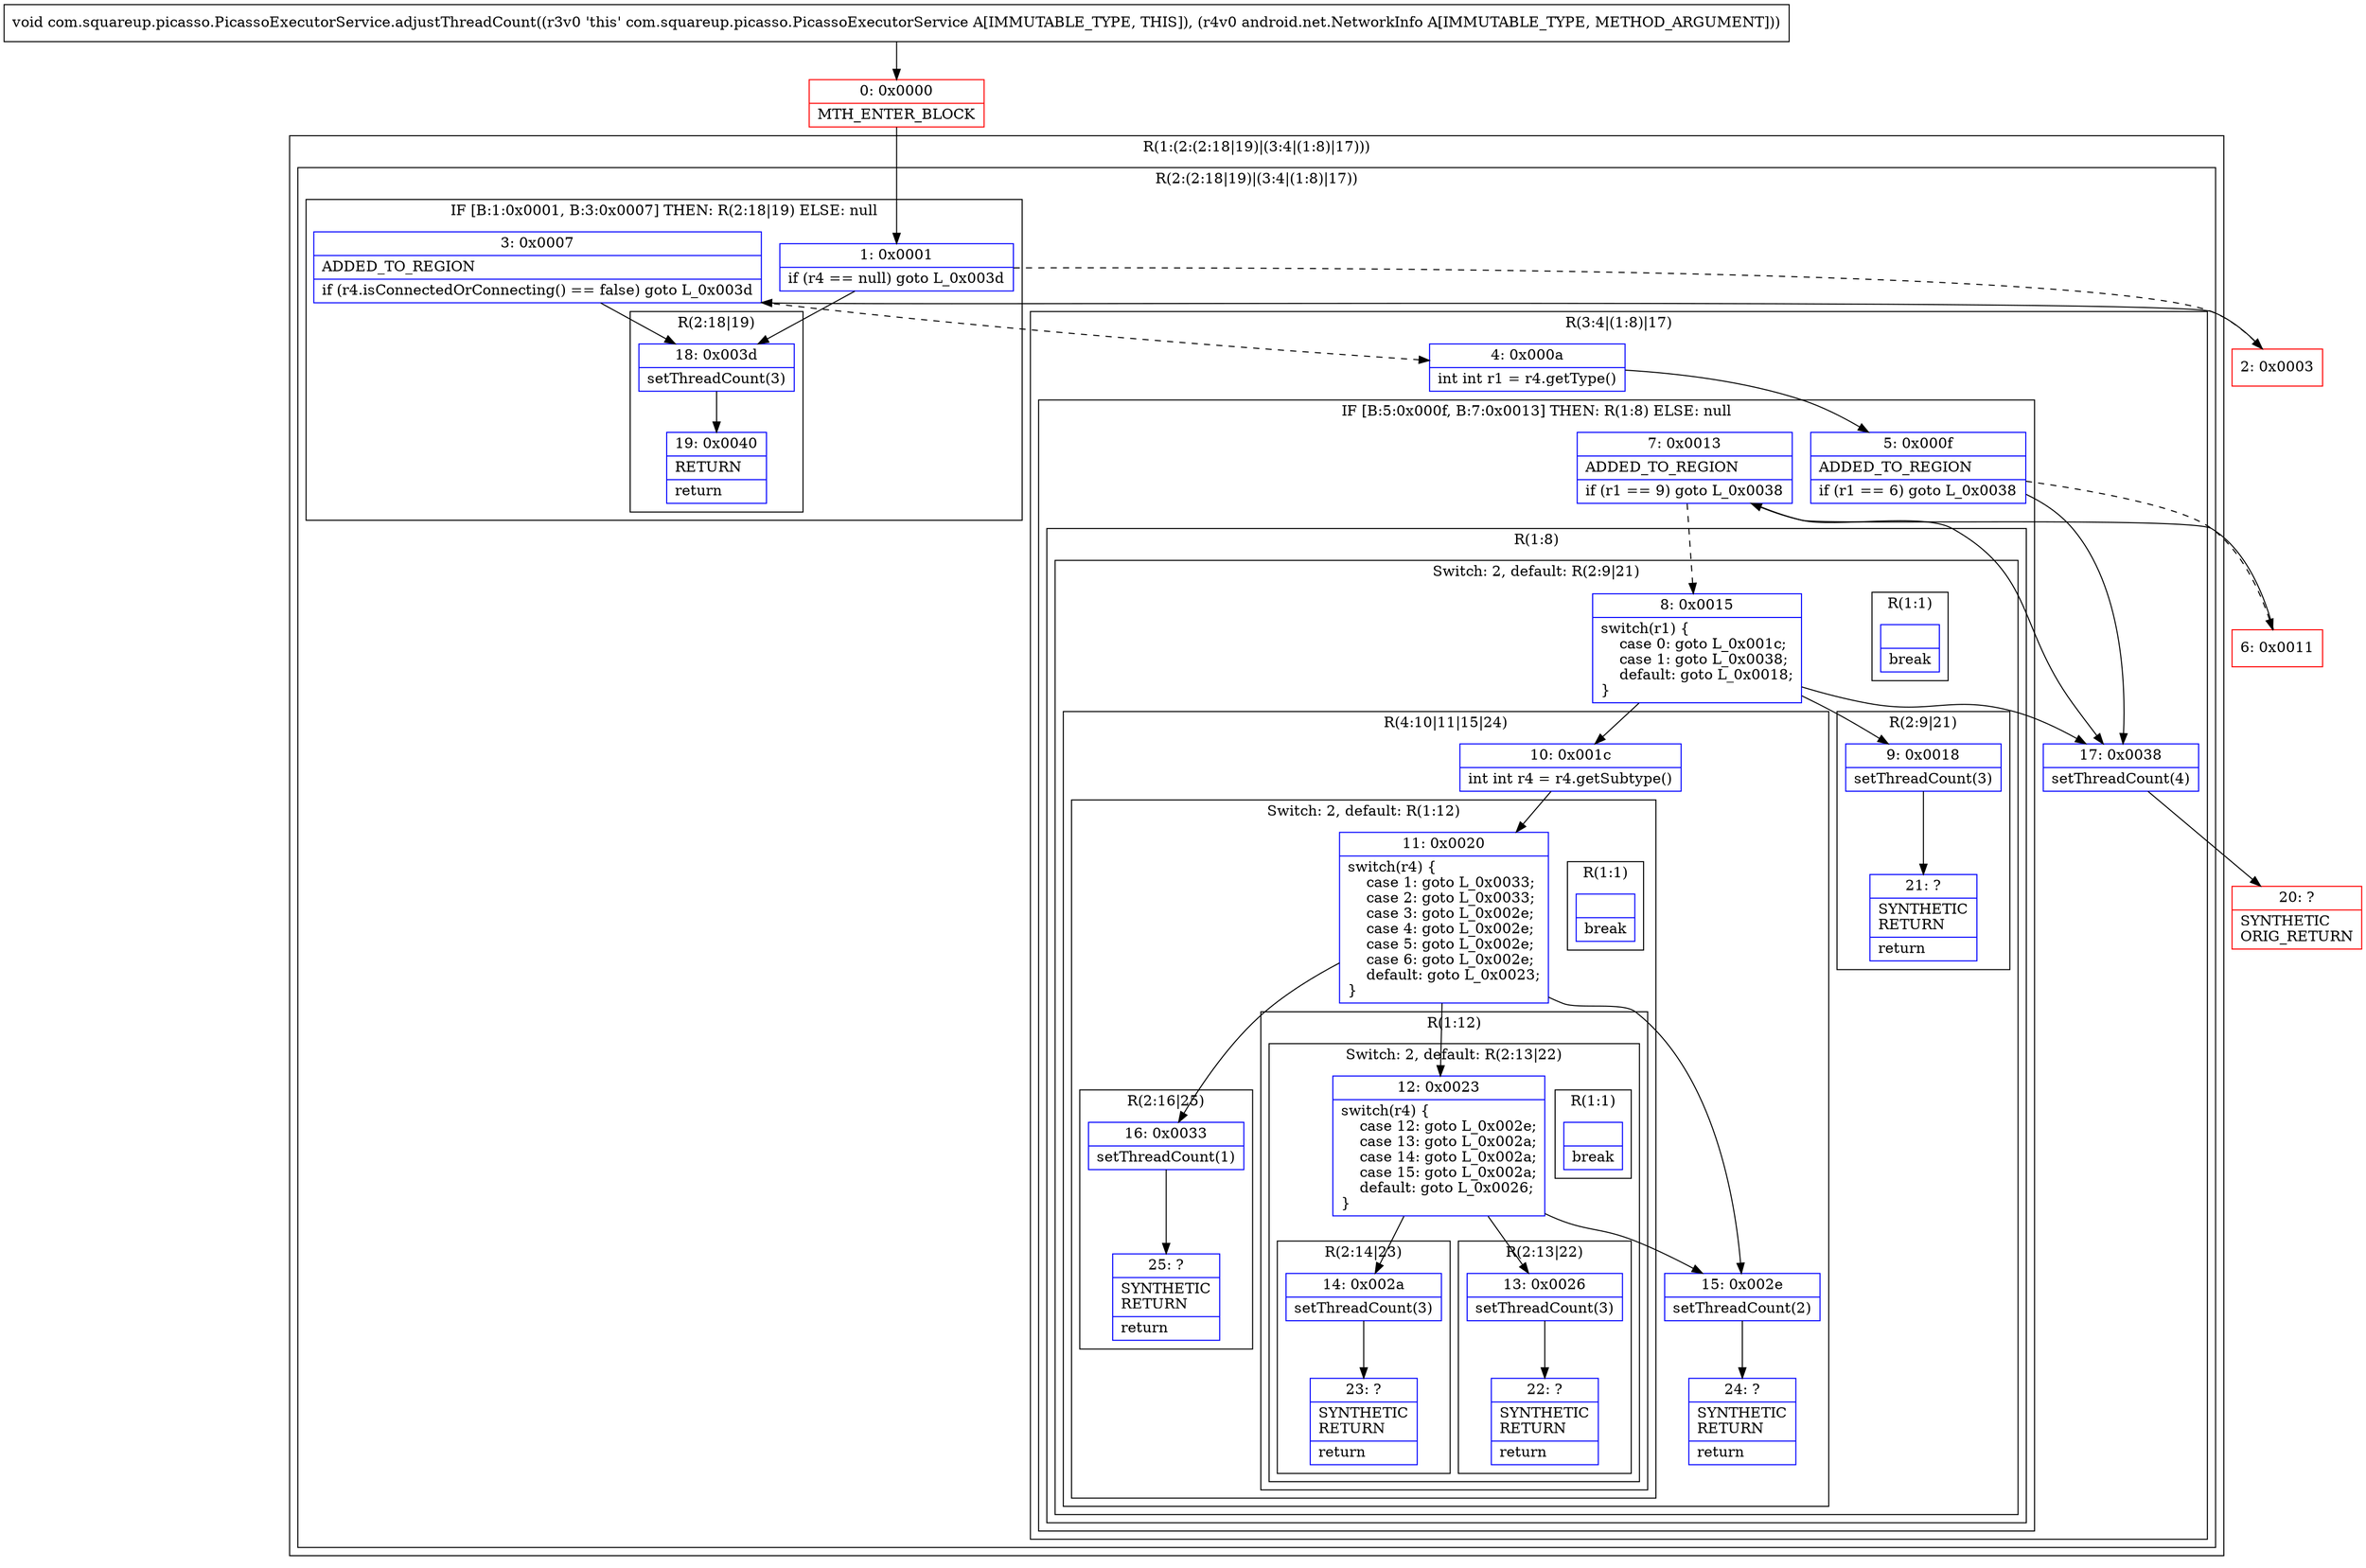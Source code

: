 digraph "CFG forcom.squareup.picasso.PicassoExecutorService.adjustThreadCount(Landroid\/net\/NetworkInfo;)V" {
subgraph cluster_Region_885678927 {
label = "R(1:(2:(2:18|19)|(3:4|(1:8)|17)))";
node [shape=record,color=blue];
subgraph cluster_Region_2099547498 {
label = "R(2:(2:18|19)|(3:4|(1:8)|17))";
node [shape=record,color=blue];
subgraph cluster_IfRegion_98045538 {
label = "IF [B:1:0x0001, B:3:0x0007] THEN: R(2:18|19) ELSE: null";
node [shape=record,color=blue];
Node_1 [shape=record,label="{1\:\ 0x0001|if (r4 == null) goto L_0x003d\l}"];
Node_3 [shape=record,label="{3\:\ 0x0007|ADDED_TO_REGION\l|if (r4.isConnectedOrConnecting() == false) goto L_0x003d\l}"];
subgraph cluster_Region_1995701330 {
label = "R(2:18|19)";
node [shape=record,color=blue];
Node_18 [shape=record,label="{18\:\ 0x003d|setThreadCount(3)\l}"];
Node_19 [shape=record,label="{19\:\ 0x0040|RETURN\l|return\l}"];
}
}
subgraph cluster_Region_1387797484 {
label = "R(3:4|(1:8)|17)";
node [shape=record,color=blue];
Node_4 [shape=record,label="{4\:\ 0x000a|int int r1 = r4.getType()\l}"];
subgraph cluster_IfRegion_660158311 {
label = "IF [B:5:0x000f, B:7:0x0013] THEN: R(1:8) ELSE: null";
node [shape=record,color=blue];
Node_5 [shape=record,label="{5\:\ 0x000f|ADDED_TO_REGION\l|if (r1 == 6) goto L_0x0038\l}"];
Node_7 [shape=record,label="{7\:\ 0x0013|ADDED_TO_REGION\l|if (r1 == 9) goto L_0x0038\l}"];
subgraph cluster_Region_289679832 {
label = "R(1:8)";
node [shape=record,color=blue];
subgraph cluster_SwitchRegion_1675986528 {
label = "Switch: 2, default: R(2:9|21)";
node [shape=record,color=blue];
Node_8 [shape=record,label="{8\:\ 0x0015|switch(r1) \{\l    case 0: goto L_0x001c;\l    case 1: goto L_0x0038;\l    default: goto L_0x0018;\l\}\l}"];
subgraph cluster_Region_657467754 {
label = "R(4:10|11|15|24)";
node [shape=record,color=blue];
Node_10 [shape=record,label="{10\:\ 0x001c|int int r4 = r4.getSubtype()\l}"];
subgraph cluster_SwitchRegion_893722907 {
label = "Switch: 2, default: R(1:12)";
node [shape=record,color=blue];
Node_11 [shape=record,label="{11\:\ 0x0020|switch(r4) \{\l    case 1: goto L_0x0033;\l    case 2: goto L_0x0033;\l    case 3: goto L_0x002e;\l    case 4: goto L_0x002e;\l    case 5: goto L_0x002e;\l    case 6: goto L_0x002e;\l    default: goto L_0x0023;\l\}\l}"];
subgraph cluster_Region_1221765447 {
label = "R(2:16|25)";
node [shape=record,color=blue];
Node_16 [shape=record,label="{16\:\ 0x0033|setThreadCount(1)\l}"];
Node_25 [shape=record,label="{25\:\ ?|SYNTHETIC\lRETURN\l|return\l}"];
}
subgraph cluster_Region_222041377 {
label = "R(1:1)";
node [shape=record,color=blue];
Node_InsnContainer_1962732789 [shape=record,label="{|break\l}"];
}
subgraph cluster_Region_1682205112 {
label = "R(1:12)";
node [shape=record,color=blue];
subgraph cluster_SwitchRegion_1531566811 {
label = "Switch: 2, default: R(2:13|22)";
node [shape=record,color=blue];
Node_12 [shape=record,label="{12\:\ 0x0023|switch(r4) \{\l    case 12: goto L_0x002e;\l    case 13: goto L_0x002a;\l    case 14: goto L_0x002a;\l    case 15: goto L_0x002a;\l    default: goto L_0x0026;\l\}\l}"];
subgraph cluster_Region_1425966593 {
label = "R(1:1)";
node [shape=record,color=blue];
Node_InsnContainer_1790965042 [shape=record,label="{|break\l}"];
}
subgraph cluster_Region_163288392 {
label = "R(2:14|23)";
node [shape=record,color=blue];
Node_14 [shape=record,label="{14\:\ 0x002a|setThreadCount(3)\l}"];
Node_23 [shape=record,label="{23\:\ ?|SYNTHETIC\lRETURN\l|return\l}"];
}
subgraph cluster_Region_1690508355 {
label = "R(2:13|22)";
node [shape=record,color=blue];
Node_13 [shape=record,label="{13\:\ 0x0026|setThreadCount(3)\l}"];
Node_22 [shape=record,label="{22\:\ ?|SYNTHETIC\lRETURN\l|return\l}"];
}
}
}
}
Node_15 [shape=record,label="{15\:\ 0x002e|setThreadCount(2)\l}"];
Node_24 [shape=record,label="{24\:\ ?|SYNTHETIC\lRETURN\l|return\l}"];
}
subgraph cluster_Region_596484298 {
label = "R(1:1)";
node [shape=record,color=blue];
Node_InsnContainer_56882228 [shape=record,label="{|break\l}"];
}
subgraph cluster_Region_1453793477 {
label = "R(2:9|21)";
node [shape=record,color=blue];
Node_9 [shape=record,label="{9\:\ 0x0018|setThreadCount(3)\l}"];
Node_21 [shape=record,label="{21\:\ ?|SYNTHETIC\lRETURN\l|return\l}"];
}
}
}
}
Node_17 [shape=record,label="{17\:\ 0x0038|setThreadCount(4)\l}"];
}
}
}
Node_0 [shape=record,color=red,label="{0\:\ 0x0000|MTH_ENTER_BLOCK\l}"];
Node_2 [shape=record,color=red,label="{2\:\ 0x0003}"];
Node_6 [shape=record,color=red,label="{6\:\ 0x0011}"];
Node_20 [shape=record,color=red,label="{20\:\ ?|SYNTHETIC\lORIG_RETURN\l}"];
MethodNode[shape=record,label="{void com.squareup.picasso.PicassoExecutorService.adjustThreadCount((r3v0 'this' com.squareup.picasso.PicassoExecutorService A[IMMUTABLE_TYPE, THIS]), (r4v0 android.net.NetworkInfo A[IMMUTABLE_TYPE, METHOD_ARGUMENT])) }"];
MethodNode -> Node_0;
Node_1 -> Node_2[style=dashed];
Node_1 -> Node_18;
Node_3 -> Node_4[style=dashed];
Node_3 -> Node_18;
Node_18 -> Node_19;
Node_4 -> Node_5;
Node_5 -> Node_6[style=dashed];
Node_5 -> Node_17;
Node_7 -> Node_8[style=dashed];
Node_7 -> Node_17;
Node_8 -> Node_9;
Node_8 -> Node_10;
Node_8 -> Node_17;
Node_10 -> Node_11;
Node_11 -> Node_12;
Node_11 -> Node_15;
Node_11 -> Node_16;
Node_16 -> Node_25;
Node_12 -> Node_13;
Node_12 -> Node_14;
Node_12 -> Node_15;
Node_14 -> Node_23;
Node_13 -> Node_22;
Node_15 -> Node_24;
Node_9 -> Node_21;
Node_17 -> Node_20;
Node_0 -> Node_1;
Node_2 -> Node_3;
Node_6 -> Node_7;
}

